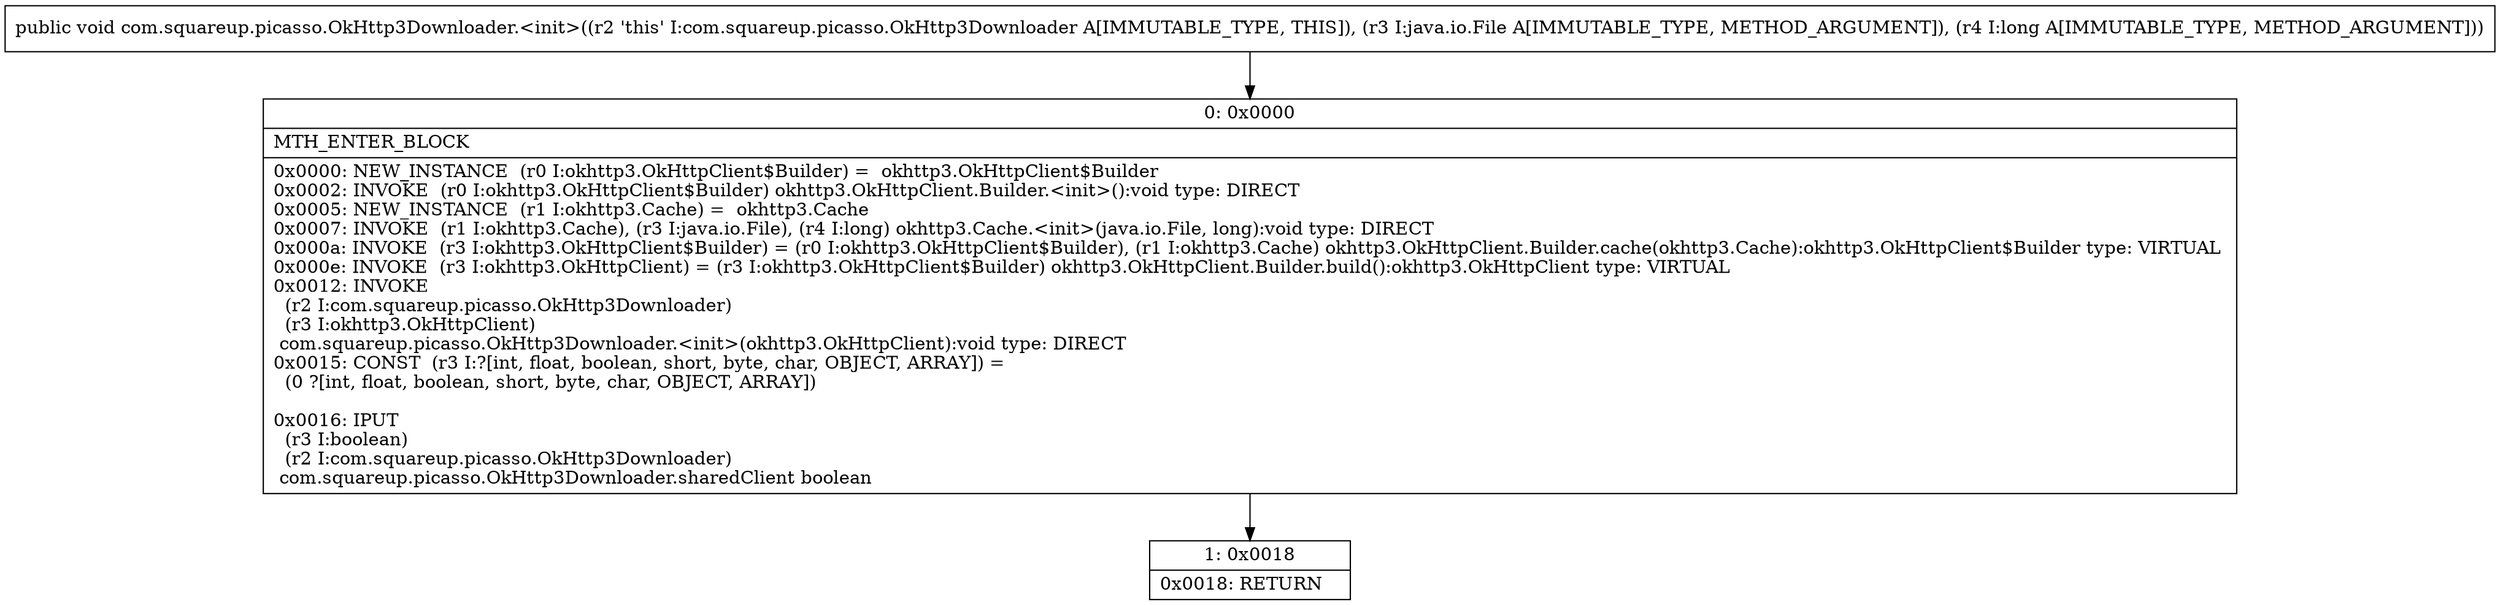 digraph "CFG forcom.squareup.picasso.OkHttp3Downloader.\<init\>(Ljava\/io\/File;J)V" {
Node_0 [shape=record,label="{0\:\ 0x0000|MTH_ENTER_BLOCK\l|0x0000: NEW_INSTANCE  (r0 I:okhttp3.OkHttpClient$Builder) =  okhttp3.OkHttpClient$Builder \l0x0002: INVOKE  (r0 I:okhttp3.OkHttpClient$Builder) okhttp3.OkHttpClient.Builder.\<init\>():void type: DIRECT \l0x0005: NEW_INSTANCE  (r1 I:okhttp3.Cache) =  okhttp3.Cache \l0x0007: INVOKE  (r1 I:okhttp3.Cache), (r3 I:java.io.File), (r4 I:long) okhttp3.Cache.\<init\>(java.io.File, long):void type: DIRECT \l0x000a: INVOKE  (r3 I:okhttp3.OkHttpClient$Builder) = (r0 I:okhttp3.OkHttpClient$Builder), (r1 I:okhttp3.Cache) okhttp3.OkHttpClient.Builder.cache(okhttp3.Cache):okhttp3.OkHttpClient$Builder type: VIRTUAL \l0x000e: INVOKE  (r3 I:okhttp3.OkHttpClient) = (r3 I:okhttp3.OkHttpClient$Builder) okhttp3.OkHttpClient.Builder.build():okhttp3.OkHttpClient type: VIRTUAL \l0x0012: INVOKE  \l  (r2 I:com.squareup.picasso.OkHttp3Downloader)\l  (r3 I:okhttp3.OkHttpClient)\l com.squareup.picasso.OkHttp3Downloader.\<init\>(okhttp3.OkHttpClient):void type: DIRECT \l0x0015: CONST  (r3 I:?[int, float, boolean, short, byte, char, OBJECT, ARRAY]) = \l  (0 ?[int, float, boolean, short, byte, char, OBJECT, ARRAY])\l \l0x0016: IPUT  \l  (r3 I:boolean)\l  (r2 I:com.squareup.picasso.OkHttp3Downloader)\l com.squareup.picasso.OkHttp3Downloader.sharedClient boolean \l}"];
Node_1 [shape=record,label="{1\:\ 0x0018|0x0018: RETURN   \l}"];
MethodNode[shape=record,label="{public void com.squareup.picasso.OkHttp3Downloader.\<init\>((r2 'this' I:com.squareup.picasso.OkHttp3Downloader A[IMMUTABLE_TYPE, THIS]), (r3 I:java.io.File A[IMMUTABLE_TYPE, METHOD_ARGUMENT]), (r4 I:long A[IMMUTABLE_TYPE, METHOD_ARGUMENT])) }"];
MethodNode -> Node_0;
Node_0 -> Node_1;
}

